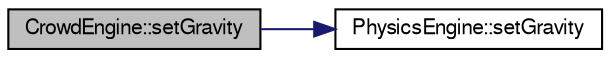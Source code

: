 digraph "CrowdEngine::setGravity"
{
  edge [fontname="FreeSans",fontsize="10",labelfontname="FreeSans",labelfontsize="10"];
  node [fontname="FreeSans",fontsize="10",shape=record];
  rankdir="LR";
  Node1 [label="CrowdEngine::setGravity",height=0.2,width=0.4,color="black", fillcolor="grey75", style="filled" fontcolor="black"];
  Node1 -> Node2 [color="midnightblue",fontsize="10",style="solid",fontname="FreeSans"];
  Node2 [label="PhysicsEngine::setGravity",height=0.2,width=0.4,color="black", fillcolor="white", style="filled",URL="$class_physics_engine.html#adfc5c2492009e5278e1297cd976f07aa"];
}
